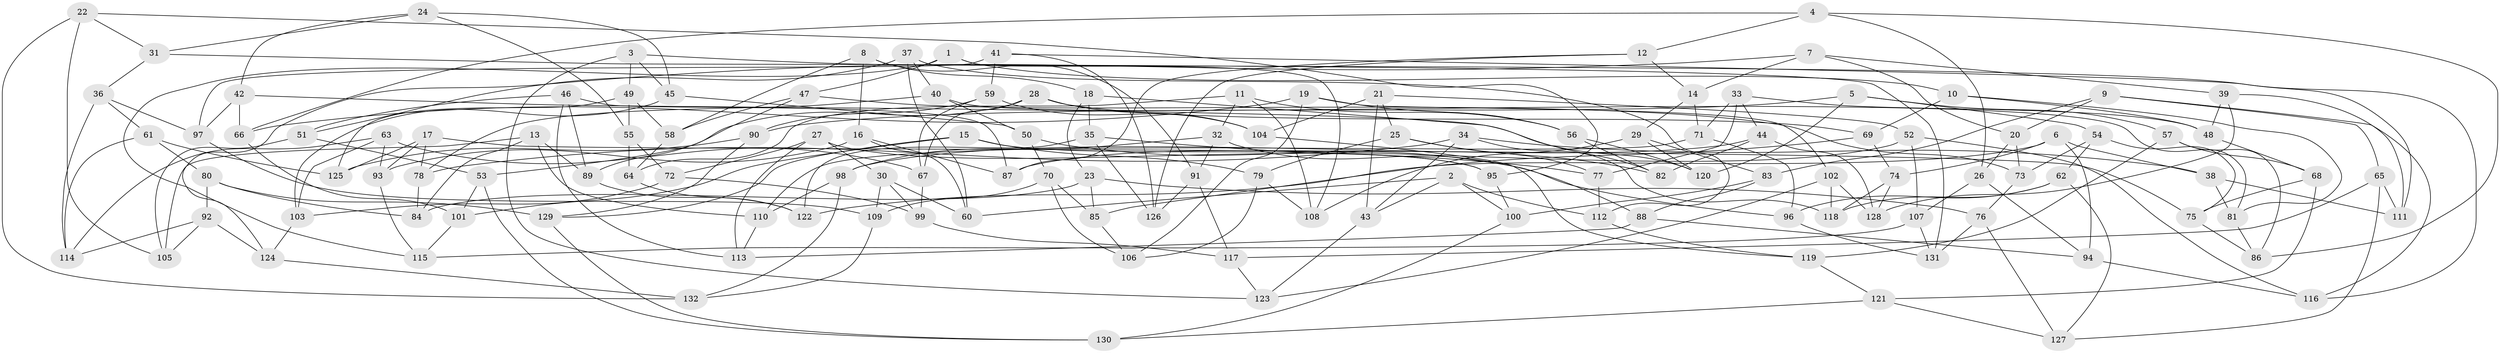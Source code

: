 // coarse degree distribution, {6: 0.45, 4: 0.35, 3: 0.025, 5: 0.175}
// Generated by graph-tools (version 1.1) at 2025/38/03/04/25 23:38:19]
// undirected, 132 vertices, 264 edges
graph export_dot {
  node [color=gray90,style=filled];
  1;
  2;
  3;
  4;
  5;
  6;
  7;
  8;
  9;
  10;
  11;
  12;
  13;
  14;
  15;
  16;
  17;
  18;
  19;
  20;
  21;
  22;
  23;
  24;
  25;
  26;
  27;
  28;
  29;
  30;
  31;
  32;
  33;
  34;
  35;
  36;
  37;
  38;
  39;
  40;
  41;
  42;
  43;
  44;
  45;
  46;
  47;
  48;
  49;
  50;
  51;
  52;
  53;
  54;
  55;
  56;
  57;
  58;
  59;
  60;
  61;
  62;
  63;
  64;
  65;
  66;
  67;
  68;
  69;
  70;
  71;
  72;
  73;
  74;
  75;
  76;
  77;
  78;
  79;
  80;
  81;
  82;
  83;
  84;
  85;
  86;
  87;
  88;
  89;
  90;
  91;
  92;
  93;
  94;
  95;
  96;
  97;
  98;
  99;
  100;
  101;
  102;
  103;
  104;
  105;
  106;
  107;
  108;
  109;
  110;
  111;
  112;
  113;
  114;
  115;
  116;
  117;
  118;
  119;
  120;
  121;
  122;
  123;
  124;
  125;
  126;
  127;
  128;
  129;
  130;
  131;
  132;
  1 -- 115;
  1 -- 47;
  1 -- 108;
  1 -- 10;
  2 -- 112;
  2 -- 100;
  2 -- 60;
  2 -- 43;
  3 -- 123;
  3 -- 49;
  3 -- 116;
  3 -- 45;
  4 -- 12;
  4 -- 66;
  4 -- 26;
  4 -- 86;
  5 -- 54;
  5 -- 120;
  5 -- 90;
  5 -- 57;
  6 -- 122;
  6 -- 38;
  6 -- 74;
  6 -- 94;
  7 -- 20;
  7 -- 14;
  7 -- 124;
  7 -- 39;
  8 -- 18;
  8 -- 16;
  8 -- 91;
  8 -- 58;
  9 -- 20;
  9 -- 65;
  9 -- 83;
  9 -- 116;
  10 -- 69;
  10 -- 48;
  10 -- 81;
  11 -- 64;
  11 -- 32;
  11 -- 108;
  11 -- 56;
  12 -- 87;
  12 -- 126;
  12 -- 14;
  13 -- 89;
  13 -- 105;
  13 -- 110;
  13 -- 84;
  14 -- 29;
  14 -- 71;
  15 -- 95;
  15 -- 129;
  15 -- 79;
  15 -- 101;
  16 -- 60;
  16 -- 93;
  16 -- 87;
  17 -- 93;
  17 -- 78;
  17 -- 125;
  17 -- 75;
  18 -- 82;
  18 -- 23;
  18 -- 35;
  19 -- 56;
  19 -- 102;
  19 -- 66;
  19 -- 106;
  20 -- 26;
  20 -- 73;
  21 -- 25;
  21 -- 104;
  21 -- 52;
  21 -- 43;
  22 -- 105;
  22 -- 95;
  22 -- 31;
  22 -- 132;
  23 -- 85;
  23 -- 76;
  23 -- 84;
  24 -- 42;
  24 -- 31;
  24 -- 45;
  24 -- 55;
  25 -- 79;
  25 -- 77;
  25 -- 82;
  26 -- 94;
  26 -- 107;
  27 -- 95;
  27 -- 113;
  27 -- 72;
  27 -- 30;
  28 -- 67;
  28 -- 53;
  28 -- 69;
  28 -- 104;
  29 -- 108;
  29 -- 83;
  29 -- 120;
  30 -- 109;
  30 -- 99;
  30 -- 60;
  31 -- 36;
  31 -- 131;
  32 -- 88;
  32 -- 98;
  32 -- 91;
  33 -- 71;
  33 -- 44;
  33 -- 48;
  33 -- 77;
  34 -- 78;
  34 -- 38;
  34 -- 43;
  34 -- 118;
  35 -- 122;
  35 -- 77;
  35 -- 126;
  36 -- 97;
  36 -- 61;
  36 -- 114;
  37 -- 40;
  37 -- 60;
  37 -- 51;
  37 -- 112;
  38 -- 111;
  38 -- 81;
  39 -- 111;
  39 -- 128;
  39 -- 48;
  40 -- 78;
  40 -- 81;
  40 -- 50;
  41 -- 59;
  41 -- 126;
  41 -- 97;
  41 -- 111;
  42 -- 66;
  42 -- 97;
  42 -- 120;
  43 -- 123;
  44 -- 82;
  44 -- 128;
  44 -- 98;
  45 -- 50;
  45 -- 103;
  46 -- 51;
  46 -- 89;
  46 -- 113;
  46 -- 87;
  47 -- 58;
  47 -- 89;
  47 -- 73;
  48 -- 68;
  49 -- 125;
  49 -- 55;
  49 -- 58;
  50 -- 70;
  50 -- 96;
  51 -- 53;
  51 -- 105;
  52 -- 107;
  52 -- 87;
  52 -- 116;
  53 -- 130;
  53 -- 101;
  54 -- 75;
  54 -- 73;
  54 -- 62;
  55 -- 64;
  55 -- 72;
  56 -- 82;
  56 -- 120;
  57 -- 86;
  57 -- 119;
  57 -- 68;
  58 -- 64;
  59 -- 67;
  59 -- 104;
  59 -- 90;
  61 -- 80;
  61 -- 114;
  61 -- 125;
  62 -- 127;
  62 -- 96;
  62 -- 118;
  63 -- 67;
  63 -- 93;
  63 -- 103;
  63 -- 114;
  64 -- 122;
  65 -- 127;
  65 -- 111;
  65 -- 117;
  66 -- 101;
  67 -- 99;
  68 -- 121;
  68 -- 75;
  69 -- 85;
  69 -- 74;
  70 -- 109;
  70 -- 106;
  70 -- 85;
  71 -- 96;
  71 -- 110;
  72 -- 103;
  72 -- 99;
  73 -- 76;
  74 -- 128;
  74 -- 118;
  75 -- 86;
  76 -- 131;
  76 -- 127;
  77 -- 112;
  78 -- 84;
  79 -- 108;
  79 -- 106;
  80 -- 92;
  80 -- 129;
  80 -- 84;
  81 -- 86;
  83 -- 88;
  83 -- 100;
  85 -- 106;
  88 -- 94;
  88 -- 113;
  89 -- 122;
  90 -- 129;
  90 -- 125;
  91 -- 126;
  91 -- 117;
  92 -- 124;
  92 -- 114;
  92 -- 105;
  93 -- 115;
  94 -- 116;
  95 -- 100;
  96 -- 131;
  97 -- 109;
  98 -- 110;
  98 -- 132;
  99 -- 117;
  100 -- 130;
  101 -- 115;
  102 -- 118;
  102 -- 128;
  102 -- 123;
  103 -- 124;
  104 -- 119;
  107 -- 131;
  107 -- 115;
  109 -- 132;
  110 -- 113;
  112 -- 119;
  117 -- 123;
  119 -- 121;
  121 -- 130;
  121 -- 127;
  124 -- 132;
  129 -- 130;
}
